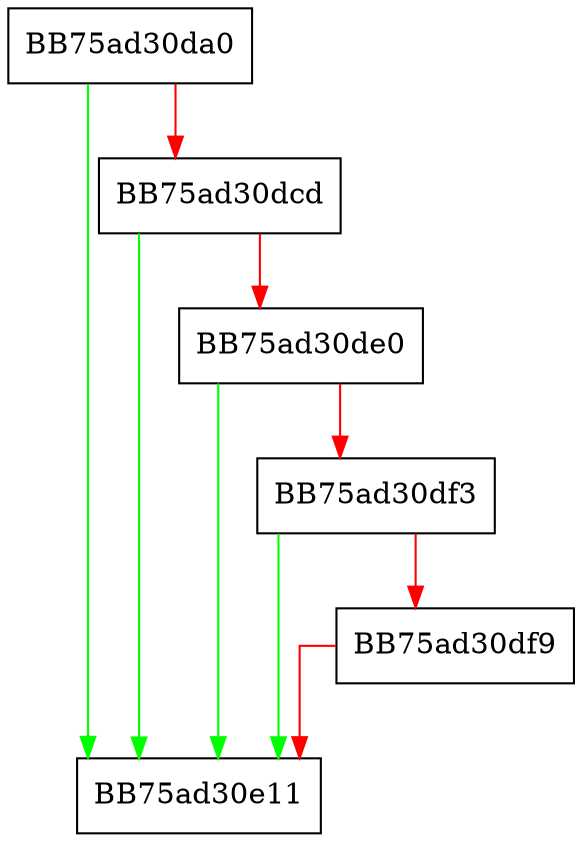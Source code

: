 digraph GetAttributePriority {
  node [shape="box"];
  graph [splines=ortho];
  BB75ad30da0 -> BB75ad30e11 [color="green"];
  BB75ad30da0 -> BB75ad30dcd [color="red"];
  BB75ad30dcd -> BB75ad30e11 [color="green"];
  BB75ad30dcd -> BB75ad30de0 [color="red"];
  BB75ad30de0 -> BB75ad30e11 [color="green"];
  BB75ad30de0 -> BB75ad30df3 [color="red"];
  BB75ad30df3 -> BB75ad30e11 [color="green"];
  BB75ad30df3 -> BB75ad30df9 [color="red"];
  BB75ad30df9 -> BB75ad30e11 [color="red"];
}